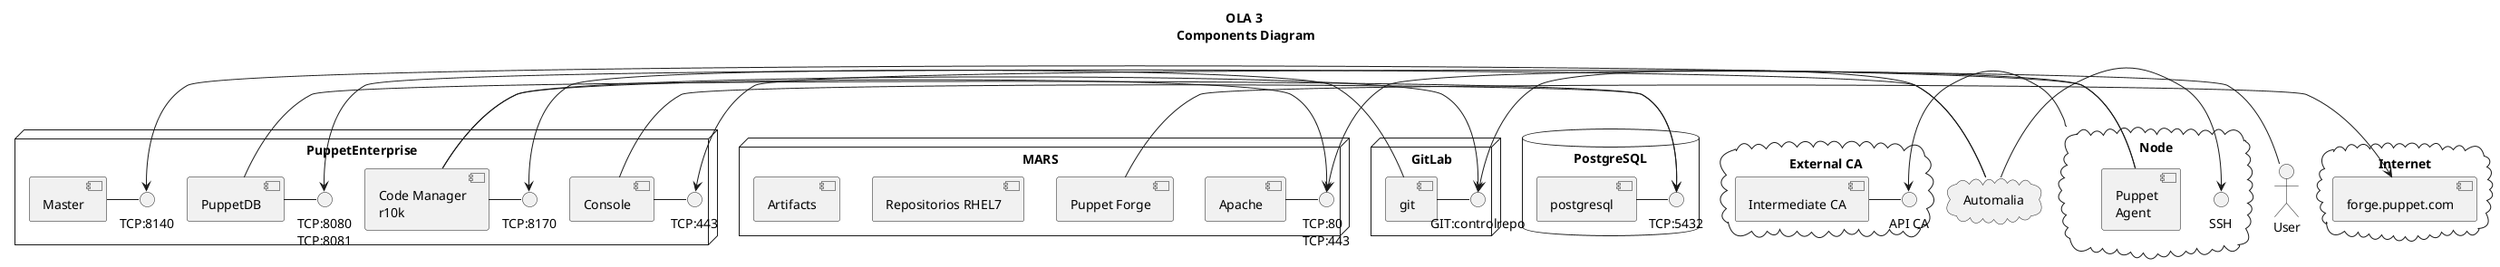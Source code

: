 @startuml
title OLA 3\n Components Diagram
Actor User

node "PuppetEnterprise" {
  [Code Manager\nr10k] as r10k
  [Master]
  [PuppetDB]
  [Console]
  interface "TCP:8170" as TCP8170
  interface "TCP:443" as TCP443
  interface "TCP:8080\nTCP:8081" as TCP8081
  interface "TCP:8140" as TCP8140
  [Console] - TCP443
  r10k - TCP8170
  [PuppetDB] - TCP8081
  [Master] - TCP8140
}

node MARS {
  [Apache]
  [Puppet Forge]
  [Repositorios RHEL7]
  [Artifacts]
  interface "TCP:80\nTCP:443" as TCPMARS
  [Apache] - TCPMARS
}

node "GitLab" {
  [git]
  interface "GIT:controlrepo" as controlrepo
  [git] - controlrepo
}
cloud "Internet" {
  [forge.puppet.com]
}
database "PostgreSQL" {
  [postgresql]
  interface "TCP:5432" as TCP5432
  [postgresql] - TCP5432
}
cloud "Automalia" {
}
cloud "Node" {
  [Puppet\nAgent]
  interface SSH
}

cloud "External CA" {
  [Intermediate CA]
  interface "API CA" as APICA
  [Intermediate CA] - APICA
}
  
Automalia -> SSH
Automalia -> TCP8081
Automalia -> controlrepo
User -> TCP443
r10k -> controlrepo
r10k -> TCPMARS
[Puppet Forge] -> [forge.puppet.com]
[Puppet\nAgent] -> TCPMARS
[Puppet\nAgent] -> TCP8140
Node -> APICA
[PuppetDB] -> TCP5432
[Console] -> TCP5432
[git] -> TCP8170
@enduml
